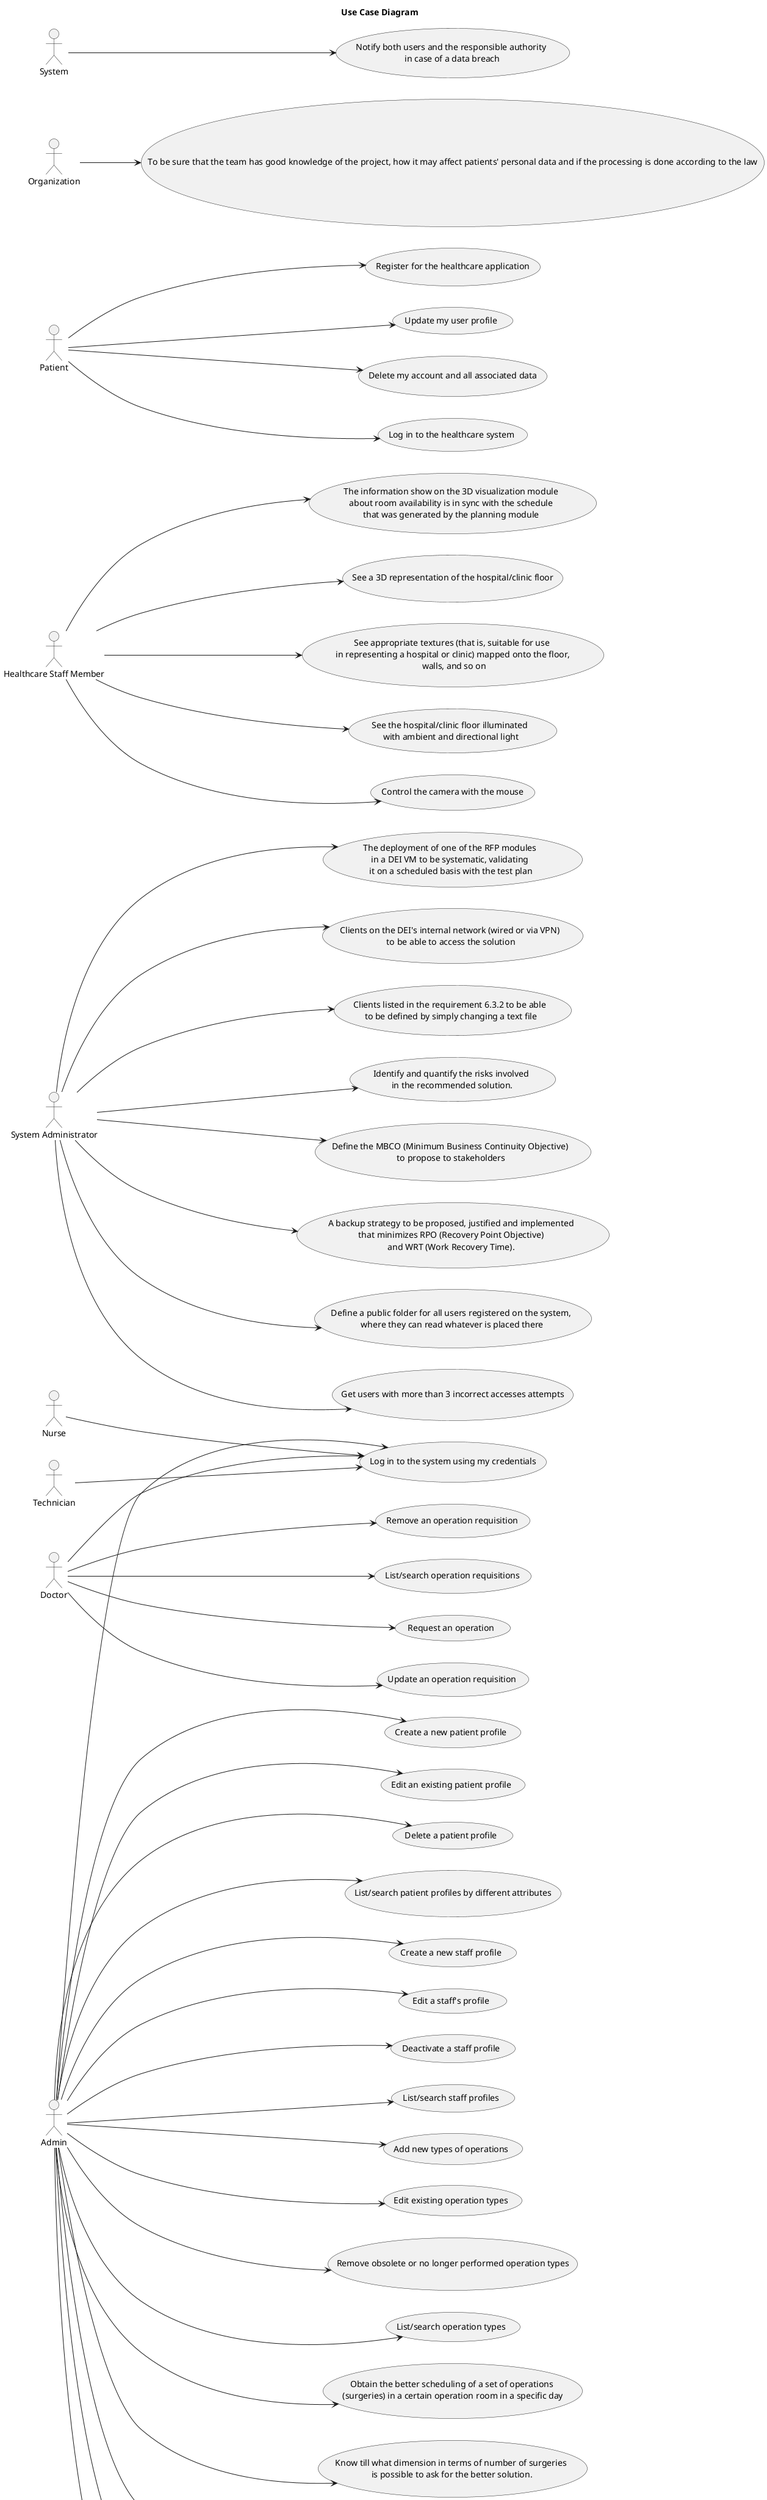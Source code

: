 @startuml use-case-diagram-sprint-b
'skinparam monochrome true
skinparam packageStyle rectangle
'skinparam shadowing false

skinparam rectangle{
    BorderColor yellow
}

title Use Case Diagram
left to right direction

    actor "User" as User
    actor "Admin" as Admin
    actor "Doctor" as Doctor
    actor "Nurse" as Nurse
    actor "Technician" as Technician
    actor "System Administrator" as SysAdmin
    actor "Healthcare Staff Member" as HealthcareStaffMember
    actor "Patient" as Patient
    actor "Organization" as Organization 
    actor "System" as System
    
    usecase "Have an integrated UI for all modules of the system" as IntegratedUI
    usecase "The application menu to adjust according to my role" as MenuAdjustment
    usecase "The information show on the 3D visualization module\n about room availability is in sync with the schedule \nthat was generated by the planning module" as RoomAvailabilitySync
    usecase "The information about healthcare staff, operation types,\n and operation requests is in sync with the \ninformation entered in the backoffice module" as BackofficeSync
    usecase "The information about staff's availability and operation schedule\n is in sync with the plan generated by the planning module" as StaffAvailabilitySync
    usecase "Register for the healthcare application" as Registration
    usecase "Update my user profile" as UserProfileUpdate
    usecase "Delete my account and all associated data" as AccountDeletion
    usecase "Log in to the system using my credentials" as LogInToTheSystemUsingMyCredentials
    usecase "Log in to the healthcare system" as Login
    usecase "Create a new patient profile" as PatientProfileCreation
    usecase "Edit an existing patient profile" as PatientProfileEdit
    usecase "Delete a patient profile" as PatientProfileDeletion
    usecase "List/search patient profiles by different attributes" as PatientProfileSearch
    usecase "Create a new staff profile" as StaffProfileCreation
    usecase "Edit a staff's profile" as StaffProfileEdit
    usecase "Deactivate a staff profile" as StaffProfileDeletion
    usecase "List/search staff profiles" as StaffProfileSearch
    usecase "Request an operation" as OperationRequest
    usecase "Update an operation requisition" as OperationRequestUpdate
    usecase "Remove an operation requisition" as OperationRequestDeletion
    usecase "List/search operation requisitions" as OperationRequestSearch  
    usecase "Add new types of operations" as OperationTypeAddition
    usecase "Edit existing operation types" as OperationTypeEdit
    usecase "Remove obsolete or no longer performed operation types" as OperationTypeDeletion
    usecase "List/search operation types" as OperationTypeSearch
    usecase "Obtain the better scheduling of a set of operations \n(surgeries) in a certain operation room in a specific day" as Scheduling
    usecase "Know till what dimension in terms of number of surgeries\n is possible to ask for the better solution." as SchedulingLimitation
    usecase "Obtain a good schedule, not necessarily the better, \nin useful time to be adopted." as SchedulingFast
    usecase "The deployment of one of the RFP modules \nin a DEI VM to be systematic, validating \nit on a scheduled basis with the test plan" as RFPModuleDeployment
    usecase "Clients on the DEI's internal network (wired or via VPN) \nto be able to access the solution" as RFPModuleAccess
    usecase "Clients listed in the requirement 6.3.2 to be able \nto be defined by simply changing a text file" as RFPModuleConfiguration
    usecase "Identify and quantify the risks involved\n in the recommended solution." as RiskAssessment
    usecase "Define the MBCO (Minimum Business Continuity Objective) \nto propose to stakeholders" as MBCODefinition
    usecase "A backup strategy to be proposed, justified and implemented\n that minimizes RPO (Recovery Point Objective) \nand WRT (Work Recovery Time)." as BackupStrategy
    usecase "Define a public folder for all users registered on the system,\n where they can read whatever is placed there" as PublicFolder
    usecase "Get users with more than 3 incorrect accesses attempts" as AccessControl
    usecase "See a 3D representation of the hospital/clinic floor" as HospitalFloor3D
    usecase "See appropriate textures (that is, suitable for use \nin representing a hospital or clinic) mapped onto the floor,\n walls, and so on" as HospitalFloor3DTextures
    usecase "See the hospital/clinic floor illuminated \nwith ambient and directional light" as HospitalFloor3DLighting
    usecase "Control the camera with the mouse" as HospitalFloor3DControl
    usecase "To be sure that the team has good knowledge of the project, how it may affect patients' personal data and if the processing is done according to the law" as DataProtection
    usecase "Notify both users and the responsible authority\n in case of a data breach" as DataBreachNotification

    User --> IntegratedUI
    User --> MenuAdjustment
    HealthcareStaffMember --> RoomAvailabilitySync
    Admin --> BackofficeSync
    Admin --> StaffAvailabilitySync
    Patient --> Registration
    Patient --> UserProfileUpdate
    Patient --> AccountDeletion
    Admin --> LogInToTheSystemUsingMyCredentials
    Doctor --> LogInToTheSystemUsingMyCredentials
    Nurse --> LogInToTheSystemUsingMyCredentials
    Technician --> LogInToTheSystemUsingMyCredentials
    Patient --> Login
    Admin --> PatientProfileCreation
    Admin --> PatientProfileEdit
    Admin --> PatientProfileDeletion
    Admin --> PatientProfileSearch
    Admin --> StaffProfileCreation
    Admin --> StaffProfileEdit
    Admin --> StaffProfileDeletion
    Admin --> StaffProfileSearch
    Doctor --> OperationRequest
    Doctor --> OperationRequestUpdate
    Doctor --> OperationRequestDeletion
    Doctor --> OperationRequestSearch
    Admin --> OperationTypeAddition
    Admin --> OperationTypeEdit
    Admin --> OperationTypeDeletion
    Admin --> OperationTypeSearch
    Admin --> Scheduling
    Admin --> SchedulingLimitation
    Admin --> SchedulingFast
    SysAdmin --> RFPModuleDeployment
    SysAdmin --> RFPModuleAccess
    SysAdmin --> RFPModuleConfiguration
    SysAdmin --> RiskAssessment
    SysAdmin --> MBCODefinition
    SysAdmin --> BackupStrategy
    SysAdmin --> PublicFolder
    SysAdmin --> AccessControl
    HealthcareStaffMember --> HospitalFloor3D
    HealthcareStaffMember --> HospitalFloor3DTextures
    HealthcareStaffMember --> HospitalFloor3DLighting
    HealthcareStaffMember --> HospitalFloor3DControl
    Organization --> DataProtection
    System --> DataBreachNotification
@enduml